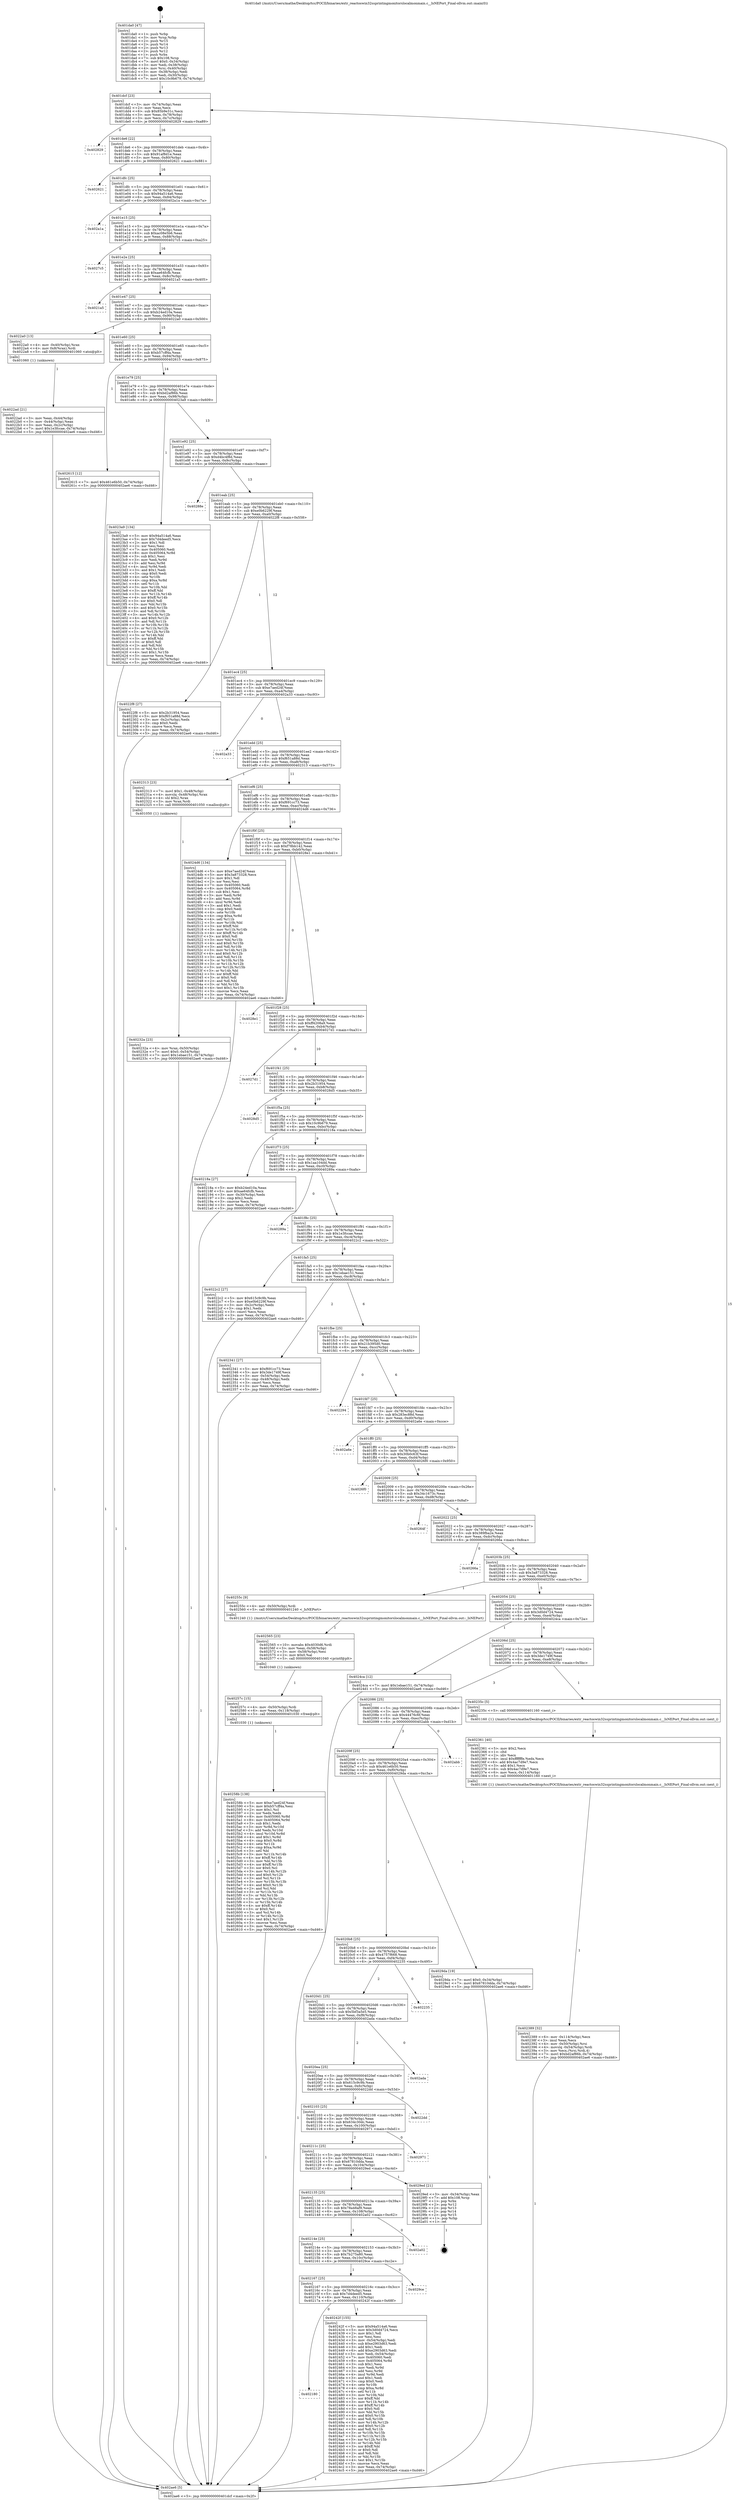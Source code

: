 digraph "0x401da0" {
  label = "0x401da0 (/mnt/c/Users/mathe/Desktop/tcc/POCII/binaries/extr_reactoswin32ssprintingmonitorslocalmonmain.c__IsNEPort_Final-ollvm.out::main(0))"
  labelloc = "t"
  node[shape=record]

  Entry [label="",width=0.3,height=0.3,shape=circle,fillcolor=black,style=filled]
  "0x401dcf" [label="{
     0x401dcf [23]\l
     | [instrs]\l
     &nbsp;&nbsp;0x401dcf \<+3\>: mov -0x74(%rbp),%eax\l
     &nbsp;&nbsp;0x401dd2 \<+2\>: mov %eax,%ecx\l
     &nbsp;&nbsp;0x401dd4 \<+6\>: sub $0x85b9e31c,%ecx\l
     &nbsp;&nbsp;0x401dda \<+3\>: mov %eax,-0x78(%rbp)\l
     &nbsp;&nbsp;0x401ddd \<+3\>: mov %ecx,-0x7c(%rbp)\l
     &nbsp;&nbsp;0x401de0 \<+6\>: je 0000000000402829 \<main+0xa89\>\l
  }"]
  "0x402829" [label="{
     0x402829\l
  }", style=dashed]
  "0x401de6" [label="{
     0x401de6 [22]\l
     | [instrs]\l
     &nbsp;&nbsp;0x401de6 \<+5\>: jmp 0000000000401deb \<main+0x4b\>\l
     &nbsp;&nbsp;0x401deb \<+3\>: mov -0x78(%rbp),%eax\l
     &nbsp;&nbsp;0x401dee \<+5\>: sub $0x91af8d1e,%eax\l
     &nbsp;&nbsp;0x401df3 \<+3\>: mov %eax,-0x80(%rbp)\l
     &nbsp;&nbsp;0x401df6 \<+6\>: je 0000000000402621 \<main+0x881\>\l
  }"]
  Exit [label="",width=0.3,height=0.3,shape=circle,fillcolor=black,style=filled,peripheries=2]
  "0x402621" [label="{
     0x402621\l
  }", style=dashed]
  "0x401dfc" [label="{
     0x401dfc [25]\l
     | [instrs]\l
     &nbsp;&nbsp;0x401dfc \<+5\>: jmp 0000000000401e01 \<main+0x61\>\l
     &nbsp;&nbsp;0x401e01 \<+3\>: mov -0x78(%rbp),%eax\l
     &nbsp;&nbsp;0x401e04 \<+5\>: sub $0x94a514a6,%eax\l
     &nbsp;&nbsp;0x401e09 \<+6\>: mov %eax,-0x84(%rbp)\l
     &nbsp;&nbsp;0x401e0f \<+6\>: je 0000000000402a1a \<main+0xc7a\>\l
  }"]
  "0x40258b" [label="{
     0x40258b [138]\l
     | [instrs]\l
     &nbsp;&nbsp;0x40258b \<+5\>: mov $0xe7aed24f,%eax\l
     &nbsp;&nbsp;0x402590 \<+5\>: mov $0xb57cff4a,%esi\l
     &nbsp;&nbsp;0x402595 \<+2\>: mov $0x1,%cl\l
     &nbsp;&nbsp;0x402597 \<+2\>: xor %edx,%edx\l
     &nbsp;&nbsp;0x402599 \<+8\>: mov 0x405060,%r8d\l
     &nbsp;&nbsp;0x4025a1 \<+8\>: mov 0x405064,%r9d\l
     &nbsp;&nbsp;0x4025a9 \<+3\>: sub $0x1,%edx\l
     &nbsp;&nbsp;0x4025ac \<+3\>: mov %r8d,%r10d\l
     &nbsp;&nbsp;0x4025af \<+3\>: add %edx,%r10d\l
     &nbsp;&nbsp;0x4025b2 \<+4\>: imul %r10d,%r8d\l
     &nbsp;&nbsp;0x4025b6 \<+4\>: and $0x1,%r8d\l
     &nbsp;&nbsp;0x4025ba \<+4\>: cmp $0x0,%r8d\l
     &nbsp;&nbsp;0x4025be \<+4\>: sete %r11b\l
     &nbsp;&nbsp;0x4025c2 \<+4\>: cmp $0xa,%r9d\l
     &nbsp;&nbsp;0x4025c6 \<+3\>: setl %bl\l
     &nbsp;&nbsp;0x4025c9 \<+3\>: mov %r11b,%r14b\l
     &nbsp;&nbsp;0x4025cc \<+4\>: xor $0xff,%r14b\l
     &nbsp;&nbsp;0x4025d0 \<+3\>: mov %bl,%r15b\l
     &nbsp;&nbsp;0x4025d3 \<+4\>: xor $0xff,%r15b\l
     &nbsp;&nbsp;0x4025d7 \<+3\>: xor $0x0,%cl\l
     &nbsp;&nbsp;0x4025da \<+3\>: mov %r14b,%r12b\l
     &nbsp;&nbsp;0x4025dd \<+4\>: and $0x0,%r12b\l
     &nbsp;&nbsp;0x4025e1 \<+3\>: and %cl,%r11b\l
     &nbsp;&nbsp;0x4025e4 \<+3\>: mov %r15b,%r13b\l
     &nbsp;&nbsp;0x4025e7 \<+4\>: and $0x0,%r13b\l
     &nbsp;&nbsp;0x4025eb \<+2\>: and %cl,%bl\l
     &nbsp;&nbsp;0x4025ed \<+3\>: or %r11b,%r12b\l
     &nbsp;&nbsp;0x4025f0 \<+3\>: or %bl,%r13b\l
     &nbsp;&nbsp;0x4025f3 \<+3\>: xor %r13b,%r12b\l
     &nbsp;&nbsp;0x4025f6 \<+3\>: or %r15b,%r14b\l
     &nbsp;&nbsp;0x4025f9 \<+4\>: xor $0xff,%r14b\l
     &nbsp;&nbsp;0x4025fd \<+3\>: or $0x0,%cl\l
     &nbsp;&nbsp;0x402600 \<+3\>: and %cl,%r14b\l
     &nbsp;&nbsp;0x402603 \<+3\>: or %r14b,%r12b\l
     &nbsp;&nbsp;0x402606 \<+4\>: test $0x1,%r12b\l
     &nbsp;&nbsp;0x40260a \<+3\>: cmovne %esi,%eax\l
     &nbsp;&nbsp;0x40260d \<+3\>: mov %eax,-0x74(%rbp)\l
     &nbsp;&nbsp;0x402610 \<+5\>: jmp 0000000000402ae6 \<main+0xd46\>\l
  }"]
  "0x402a1a" [label="{
     0x402a1a\l
  }", style=dashed]
  "0x401e15" [label="{
     0x401e15 [25]\l
     | [instrs]\l
     &nbsp;&nbsp;0x401e15 \<+5\>: jmp 0000000000401e1a \<main+0x7a\>\l
     &nbsp;&nbsp;0x401e1a \<+3\>: mov -0x78(%rbp),%eax\l
     &nbsp;&nbsp;0x401e1d \<+5\>: sub $0xac08e5b6,%eax\l
     &nbsp;&nbsp;0x401e22 \<+6\>: mov %eax,-0x88(%rbp)\l
     &nbsp;&nbsp;0x401e28 \<+6\>: je 00000000004027c5 \<main+0xa25\>\l
  }"]
  "0x40257c" [label="{
     0x40257c [15]\l
     | [instrs]\l
     &nbsp;&nbsp;0x40257c \<+4\>: mov -0x50(%rbp),%rdi\l
     &nbsp;&nbsp;0x402580 \<+6\>: mov %eax,-0x118(%rbp)\l
     &nbsp;&nbsp;0x402586 \<+5\>: call 0000000000401030 \<free@plt\>\l
     | [calls]\l
     &nbsp;&nbsp;0x401030 \{1\} (unknown)\l
  }"]
  "0x4027c5" [label="{
     0x4027c5\l
  }", style=dashed]
  "0x401e2e" [label="{
     0x401e2e [25]\l
     | [instrs]\l
     &nbsp;&nbsp;0x401e2e \<+5\>: jmp 0000000000401e33 \<main+0x93\>\l
     &nbsp;&nbsp;0x401e33 \<+3\>: mov -0x78(%rbp),%eax\l
     &nbsp;&nbsp;0x401e36 \<+5\>: sub $0xae64fcfb,%eax\l
     &nbsp;&nbsp;0x401e3b \<+6\>: mov %eax,-0x8c(%rbp)\l
     &nbsp;&nbsp;0x401e41 \<+6\>: je 00000000004021a5 \<main+0x405\>\l
  }"]
  "0x402565" [label="{
     0x402565 [23]\l
     | [instrs]\l
     &nbsp;&nbsp;0x402565 \<+10\>: movabs $0x4030d6,%rdi\l
     &nbsp;&nbsp;0x40256f \<+3\>: mov %eax,-0x58(%rbp)\l
     &nbsp;&nbsp;0x402572 \<+3\>: mov -0x58(%rbp),%esi\l
     &nbsp;&nbsp;0x402575 \<+2\>: mov $0x0,%al\l
     &nbsp;&nbsp;0x402577 \<+5\>: call 0000000000401040 \<printf@plt\>\l
     | [calls]\l
     &nbsp;&nbsp;0x401040 \{1\} (unknown)\l
  }"]
  "0x4021a5" [label="{
     0x4021a5\l
  }", style=dashed]
  "0x401e47" [label="{
     0x401e47 [25]\l
     | [instrs]\l
     &nbsp;&nbsp;0x401e47 \<+5\>: jmp 0000000000401e4c \<main+0xac\>\l
     &nbsp;&nbsp;0x401e4c \<+3\>: mov -0x78(%rbp),%eax\l
     &nbsp;&nbsp;0x401e4f \<+5\>: sub $0xb24ed10a,%eax\l
     &nbsp;&nbsp;0x401e54 \<+6\>: mov %eax,-0x90(%rbp)\l
     &nbsp;&nbsp;0x401e5a \<+6\>: je 00000000004022a0 \<main+0x500\>\l
  }"]
  "0x402180" [label="{
     0x402180\l
  }", style=dashed]
  "0x4022a0" [label="{
     0x4022a0 [13]\l
     | [instrs]\l
     &nbsp;&nbsp;0x4022a0 \<+4\>: mov -0x40(%rbp),%rax\l
     &nbsp;&nbsp;0x4022a4 \<+4\>: mov 0x8(%rax),%rdi\l
     &nbsp;&nbsp;0x4022a8 \<+5\>: call 0000000000401060 \<atoi@plt\>\l
     | [calls]\l
     &nbsp;&nbsp;0x401060 \{1\} (unknown)\l
  }"]
  "0x401e60" [label="{
     0x401e60 [25]\l
     | [instrs]\l
     &nbsp;&nbsp;0x401e60 \<+5\>: jmp 0000000000401e65 \<main+0xc5\>\l
     &nbsp;&nbsp;0x401e65 \<+3\>: mov -0x78(%rbp),%eax\l
     &nbsp;&nbsp;0x401e68 \<+5\>: sub $0xb57cff4a,%eax\l
     &nbsp;&nbsp;0x401e6d \<+6\>: mov %eax,-0x94(%rbp)\l
     &nbsp;&nbsp;0x401e73 \<+6\>: je 0000000000402615 \<main+0x875\>\l
  }"]
  "0x40242f" [label="{
     0x40242f [155]\l
     | [instrs]\l
     &nbsp;&nbsp;0x40242f \<+5\>: mov $0x94a514a6,%eax\l
     &nbsp;&nbsp;0x402434 \<+5\>: mov $0x3d0d4724,%ecx\l
     &nbsp;&nbsp;0x402439 \<+2\>: mov $0x1,%dl\l
     &nbsp;&nbsp;0x40243b \<+2\>: xor %esi,%esi\l
     &nbsp;&nbsp;0x40243d \<+3\>: mov -0x54(%rbp),%edi\l
     &nbsp;&nbsp;0x402440 \<+6\>: sub $0xe2903d63,%edi\l
     &nbsp;&nbsp;0x402446 \<+3\>: add $0x1,%edi\l
     &nbsp;&nbsp;0x402449 \<+6\>: add $0xe2903d63,%edi\l
     &nbsp;&nbsp;0x40244f \<+3\>: mov %edi,-0x54(%rbp)\l
     &nbsp;&nbsp;0x402452 \<+7\>: mov 0x405060,%edi\l
     &nbsp;&nbsp;0x402459 \<+8\>: mov 0x405064,%r8d\l
     &nbsp;&nbsp;0x402461 \<+3\>: sub $0x1,%esi\l
     &nbsp;&nbsp;0x402464 \<+3\>: mov %edi,%r9d\l
     &nbsp;&nbsp;0x402467 \<+3\>: add %esi,%r9d\l
     &nbsp;&nbsp;0x40246a \<+4\>: imul %r9d,%edi\l
     &nbsp;&nbsp;0x40246e \<+3\>: and $0x1,%edi\l
     &nbsp;&nbsp;0x402471 \<+3\>: cmp $0x0,%edi\l
     &nbsp;&nbsp;0x402474 \<+4\>: sete %r10b\l
     &nbsp;&nbsp;0x402478 \<+4\>: cmp $0xa,%r8d\l
     &nbsp;&nbsp;0x40247c \<+4\>: setl %r11b\l
     &nbsp;&nbsp;0x402480 \<+3\>: mov %r10b,%bl\l
     &nbsp;&nbsp;0x402483 \<+3\>: xor $0xff,%bl\l
     &nbsp;&nbsp;0x402486 \<+3\>: mov %r11b,%r14b\l
     &nbsp;&nbsp;0x402489 \<+4\>: xor $0xff,%r14b\l
     &nbsp;&nbsp;0x40248d \<+3\>: xor $0x0,%dl\l
     &nbsp;&nbsp;0x402490 \<+3\>: mov %bl,%r15b\l
     &nbsp;&nbsp;0x402493 \<+4\>: and $0x0,%r15b\l
     &nbsp;&nbsp;0x402497 \<+3\>: and %dl,%r10b\l
     &nbsp;&nbsp;0x40249a \<+3\>: mov %r14b,%r12b\l
     &nbsp;&nbsp;0x40249d \<+4\>: and $0x0,%r12b\l
     &nbsp;&nbsp;0x4024a1 \<+3\>: and %dl,%r11b\l
     &nbsp;&nbsp;0x4024a4 \<+3\>: or %r10b,%r15b\l
     &nbsp;&nbsp;0x4024a7 \<+3\>: or %r11b,%r12b\l
     &nbsp;&nbsp;0x4024aa \<+3\>: xor %r12b,%r15b\l
     &nbsp;&nbsp;0x4024ad \<+3\>: or %r14b,%bl\l
     &nbsp;&nbsp;0x4024b0 \<+3\>: xor $0xff,%bl\l
     &nbsp;&nbsp;0x4024b3 \<+3\>: or $0x0,%dl\l
     &nbsp;&nbsp;0x4024b6 \<+2\>: and %dl,%bl\l
     &nbsp;&nbsp;0x4024b8 \<+3\>: or %bl,%r15b\l
     &nbsp;&nbsp;0x4024bb \<+4\>: test $0x1,%r15b\l
     &nbsp;&nbsp;0x4024bf \<+3\>: cmovne %ecx,%eax\l
     &nbsp;&nbsp;0x4024c2 \<+3\>: mov %eax,-0x74(%rbp)\l
     &nbsp;&nbsp;0x4024c5 \<+5\>: jmp 0000000000402ae6 \<main+0xd46\>\l
  }"]
  "0x402615" [label="{
     0x402615 [12]\l
     | [instrs]\l
     &nbsp;&nbsp;0x402615 \<+7\>: movl $0x461e6b50,-0x74(%rbp)\l
     &nbsp;&nbsp;0x40261c \<+5\>: jmp 0000000000402ae6 \<main+0xd46\>\l
  }"]
  "0x401e79" [label="{
     0x401e79 [25]\l
     | [instrs]\l
     &nbsp;&nbsp;0x401e79 \<+5\>: jmp 0000000000401e7e \<main+0xde\>\l
     &nbsp;&nbsp;0x401e7e \<+3\>: mov -0x78(%rbp),%eax\l
     &nbsp;&nbsp;0x401e81 \<+5\>: sub $0xbd2af86b,%eax\l
     &nbsp;&nbsp;0x401e86 \<+6\>: mov %eax,-0x98(%rbp)\l
     &nbsp;&nbsp;0x401e8c \<+6\>: je 00000000004023a9 \<main+0x609\>\l
  }"]
  "0x402167" [label="{
     0x402167 [25]\l
     | [instrs]\l
     &nbsp;&nbsp;0x402167 \<+5\>: jmp 000000000040216c \<main+0x3cc\>\l
     &nbsp;&nbsp;0x40216c \<+3\>: mov -0x78(%rbp),%eax\l
     &nbsp;&nbsp;0x40216f \<+5\>: sub $0x7d4deed5,%eax\l
     &nbsp;&nbsp;0x402174 \<+6\>: mov %eax,-0x110(%rbp)\l
     &nbsp;&nbsp;0x40217a \<+6\>: je 000000000040242f \<main+0x68f\>\l
  }"]
  "0x4023a9" [label="{
     0x4023a9 [134]\l
     | [instrs]\l
     &nbsp;&nbsp;0x4023a9 \<+5\>: mov $0x94a514a6,%eax\l
     &nbsp;&nbsp;0x4023ae \<+5\>: mov $0x7d4deed5,%ecx\l
     &nbsp;&nbsp;0x4023b3 \<+2\>: mov $0x1,%dl\l
     &nbsp;&nbsp;0x4023b5 \<+2\>: xor %esi,%esi\l
     &nbsp;&nbsp;0x4023b7 \<+7\>: mov 0x405060,%edi\l
     &nbsp;&nbsp;0x4023be \<+8\>: mov 0x405064,%r8d\l
     &nbsp;&nbsp;0x4023c6 \<+3\>: sub $0x1,%esi\l
     &nbsp;&nbsp;0x4023c9 \<+3\>: mov %edi,%r9d\l
     &nbsp;&nbsp;0x4023cc \<+3\>: add %esi,%r9d\l
     &nbsp;&nbsp;0x4023cf \<+4\>: imul %r9d,%edi\l
     &nbsp;&nbsp;0x4023d3 \<+3\>: and $0x1,%edi\l
     &nbsp;&nbsp;0x4023d6 \<+3\>: cmp $0x0,%edi\l
     &nbsp;&nbsp;0x4023d9 \<+4\>: sete %r10b\l
     &nbsp;&nbsp;0x4023dd \<+4\>: cmp $0xa,%r8d\l
     &nbsp;&nbsp;0x4023e1 \<+4\>: setl %r11b\l
     &nbsp;&nbsp;0x4023e5 \<+3\>: mov %r10b,%bl\l
     &nbsp;&nbsp;0x4023e8 \<+3\>: xor $0xff,%bl\l
     &nbsp;&nbsp;0x4023eb \<+3\>: mov %r11b,%r14b\l
     &nbsp;&nbsp;0x4023ee \<+4\>: xor $0xff,%r14b\l
     &nbsp;&nbsp;0x4023f2 \<+3\>: xor $0x0,%dl\l
     &nbsp;&nbsp;0x4023f5 \<+3\>: mov %bl,%r15b\l
     &nbsp;&nbsp;0x4023f8 \<+4\>: and $0x0,%r15b\l
     &nbsp;&nbsp;0x4023fc \<+3\>: and %dl,%r10b\l
     &nbsp;&nbsp;0x4023ff \<+3\>: mov %r14b,%r12b\l
     &nbsp;&nbsp;0x402402 \<+4\>: and $0x0,%r12b\l
     &nbsp;&nbsp;0x402406 \<+3\>: and %dl,%r11b\l
     &nbsp;&nbsp;0x402409 \<+3\>: or %r10b,%r15b\l
     &nbsp;&nbsp;0x40240c \<+3\>: or %r11b,%r12b\l
     &nbsp;&nbsp;0x40240f \<+3\>: xor %r12b,%r15b\l
     &nbsp;&nbsp;0x402412 \<+3\>: or %r14b,%bl\l
     &nbsp;&nbsp;0x402415 \<+3\>: xor $0xff,%bl\l
     &nbsp;&nbsp;0x402418 \<+3\>: or $0x0,%dl\l
     &nbsp;&nbsp;0x40241b \<+2\>: and %dl,%bl\l
     &nbsp;&nbsp;0x40241d \<+3\>: or %bl,%r15b\l
     &nbsp;&nbsp;0x402420 \<+4\>: test $0x1,%r15b\l
     &nbsp;&nbsp;0x402424 \<+3\>: cmovne %ecx,%eax\l
     &nbsp;&nbsp;0x402427 \<+3\>: mov %eax,-0x74(%rbp)\l
     &nbsp;&nbsp;0x40242a \<+5\>: jmp 0000000000402ae6 \<main+0xd46\>\l
  }"]
  "0x401e92" [label="{
     0x401e92 [25]\l
     | [instrs]\l
     &nbsp;&nbsp;0x401e92 \<+5\>: jmp 0000000000401e97 \<main+0xf7\>\l
     &nbsp;&nbsp;0x401e97 \<+3\>: mov -0x78(%rbp),%eax\l
     &nbsp;&nbsp;0x401e9a \<+5\>: sub $0xd4bc4f8d,%eax\l
     &nbsp;&nbsp;0x401e9f \<+6\>: mov %eax,-0x9c(%rbp)\l
     &nbsp;&nbsp;0x401ea5 \<+6\>: je 000000000040288e \<main+0xaee\>\l
  }"]
  "0x4029ce" [label="{
     0x4029ce\l
  }", style=dashed]
  "0x40288e" [label="{
     0x40288e\l
  }", style=dashed]
  "0x401eab" [label="{
     0x401eab [25]\l
     | [instrs]\l
     &nbsp;&nbsp;0x401eab \<+5\>: jmp 0000000000401eb0 \<main+0x110\>\l
     &nbsp;&nbsp;0x401eb0 \<+3\>: mov -0x78(%rbp),%eax\l
     &nbsp;&nbsp;0x401eb3 \<+5\>: sub $0xe0b6229f,%eax\l
     &nbsp;&nbsp;0x401eb8 \<+6\>: mov %eax,-0xa0(%rbp)\l
     &nbsp;&nbsp;0x401ebe \<+6\>: je 00000000004022f8 \<main+0x558\>\l
  }"]
  "0x40214e" [label="{
     0x40214e [25]\l
     | [instrs]\l
     &nbsp;&nbsp;0x40214e \<+5\>: jmp 0000000000402153 \<main+0x3b3\>\l
     &nbsp;&nbsp;0x402153 \<+3\>: mov -0x78(%rbp),%eax\l
     &nbsp;&nbsp;0x402156 \<+5\>: sub $0x7b275a80,%eax\l
     &nbsp;&nbsp;0x40215b \<+6\>: mov %eax,-0x10c(%rbp)\l
     &nbsp;&nbsp;0x402161 \<+6\>: je 00000000004029ce \<main+0xc2e\>\l
  }"]
  "0x4022f8" [label="{
     0x4022f8 [27]\l
     | [instrs]\l
     &nbsp;&nbsp;0x4022f8 \<+5\>: mov $0x2b31954,%eax\l
     &nbsp;&nbsp;0x4022fd \<+5\>: mov $0xf651a88d,%ecx\l
     &nbsp;&nbsp;0x402302 \<+3\>: mov -0x2c(%rbp),%edx\l
     &nbsp;&nbsp;0x402305 \<+3\>: cmp $0x0,%edx\l
     &nbsp;&nbsp;0x402308 \<+3\>: cmove %ecx,%eax\l
     &nbsp;&nbsp;0x40230b \<+3\>: mov %eax,-0x74(%rbp)\l
     &nbsp;&nbsp;0x40230e \<+5\>: jmp 0000000000402ae6 \<main+0xd46\>\l
  }"]
  "0x401ec4" [label="{
     0x401ec4 [25]\l
     | [instrs]\l
     &nbsp;&nbsp;0x401ec4 \<+5\>: jmp 0000000000401ec9 \<main+0x129\>\l
     &nbsp;&nbsp;0x401ec9 \<+3\>: mov -0x78(%rbp),%eax\l
     &nbsp;&nbsp;0x401ecc \<+5\>: sub $0xe7aed24f,%eax\l
     &nbsp;&nbsp;0x401ed1 \<+6\>: mov %eax,-0xa4(%rbp)\l
     &nbsp;&nbsp;0x401ed7 \<+6\>: je 0000000000402a33 \<main+0xc93\>\l
  }"]
  "0x402a02" [label="{
     0x402a02\l
  }", style=dashed]
  "0x402a33" [label="{
     0x402a33\l
  }", style=dashed]
  "0x401edd" [label="{
     0x401edd [25]\l
     | [instrs]\l
     &nbsp;&nbsp;0x401edd \<+5\>: jmp 0000000000401ee2 \<main+0x142\>\l
     &nbsp;&nbsp;0x401ee2 \<+3\>: mov -0x78(%rbp),%eax\l
     &nbsp;&nbsp;0x401ee5 \<+5\>: sub $0xf651a88d,%eax\l
     &nbsp;&nbsp;0x401eea \<+6\>: mov %eax,-0xa8(%rbp)\l
     &nbsp;&nbsp;0x401ef0 \<+6\>: je 0000000000402313 \<main+0x573\>\l
  }"]
  "0x402135" [label="{
     0x402135 [25]\l
     | [instrs]\l
     &nbsp;&nbsp;0x402135 \<+5\>: jmp 000000000040213a \<main+0x39a\>\l
     &nbsp;&nbsp;0x40213a \<+3\>: mov -0x78(%rbp),%eax\l
     &nbsp;&nbsp;0x40213d \<+5\>: sub $0x78a48af9,%eax\l
     &nbsp;&nbsp;0x402142 \<+6\>: mov %eax,-0x108(%rbp)\l
     &nbsp;&nbsp;0x402148 \<+6\>: je 0000000000402a02 \<main+0xc62\>\l
  }"]
  "0x402313" [label="{
     0x402313 [23]\l
     | [instrs]\l
     &nbsp;&nbsp;0x402313 \<+7\>: movl $0x1,-0x48(%rbp)\l
     &nbsp;&nbsp;0x40231a \<+4\>: movslq -0x48(%rbp),%rax\l
     &nbsp;&nbsp;0x40231e \<+4\>: shl $0x2,%rax\l
     &nbsp;&nbsp;0x402322 \<+3\>: mov %rax,%rdi\l
     &nbsp;&nbsp;0x402325 \<+5\>: call 0000000000401050 \<malloc@plt\>\l
     | [calls]\l
     &nbsp;&nbsp;0x401050 \{1\} (unknown)\l
  }"]
  "0x401ef6" [label="{
     0x401ef6 [25]\l
     | [instrs]\l
     &nbsp;&nbsp;0x401ef6 \<+5\>: jmp 0000000000401efb \<main+0x15b\>\l
     &nbsp;&nbsp;0x401efb \<+3\>: mov -0x78(%rbp),%eax\l
     &nbsp;&nbsp;0x401efe \<+5\>: sub $0xf691cc73,%eax\l
     &nbsp;&nbsp;0x401f03 \<+6\>: mov %eax,-0xac(%rbp)\l
     &nbsp;&nbsp;0x401f09 \<+6\>: je 00000000004024d6 \<main+0x736\>\l
  }"]
  "0x4029ed" [label="{
     0x4029ed [21]\l
     | [instrs]\l
     &nbsp;&nbsp;0x4029ed \<+3\>: mov -0x34(%rbp),%eax\l
     &nbsp;&nbsp;0x4029f0 \<+7\>: add $0x108,%rsp\l
     &nbsp;&nbsp;0x4029f7 \<+1\>: pop %rbx\l
     &nbsp;&nbsp;0x4029f8 \<+2\>: pop %r12\l
     &nbsp;&nbsp;0x4029fa \<+2\>: pop %r13\l
     &nbsp;&nbsp;0x4029fc \<+2\>: pop %r14\l
     &nbsp;&nbsp;0x4029fe \<+2\>: pop %r15\l
     &nbsp;&nbsp;0x402a00 \<+1\>: pop %rbp\l
     &nbsp;&nbsp;0x402a01 \<+1\>: ret\l
  }"]
  "0x4024d6" [label="{
     0x4024d6 [134]\l
     | [instrs]\l
     &nbsp;&nbsp;0x4024d6 \<+5\>: mov $0xe7aed24f,%eax\l
     &nbsp;&nbsp;0x4024db \<+5\>: mov $0x3a873328,%ecx\l
     &nbsp;&nbsp;0x4024e0 \<+2\>: mov $0x1,%dl\l
     &nbsp;&nbsp;0x4024e2 \<+2\>: xor %esi,%esi\l
     &nbsp;&nbsp;0x4024e4 \<+7\>: mov 0x405060,%edi\l
     &nbsp;&nbsp;0x4024eb \<+8\>: mov 0x405064,%r8d\l
     &nbsp;&nbsp;0x4024f3 \<+3\>: sub $0x1,%esi\l
     &nbsp;&nbsp;0x4024f6 \<+3\>: mov %edi,%r9d\l
     &nbsp;&nbsp;0x4024f9 \<+3\>: add %esi,%r9d\l
     &nbsp;&nbsp;0x4024fc \<+4\>: imul %r9d,%edi\l
     &nbsp;&nbsp;0x402500 \<+3\>: and $0x1,%edi\l
     &nbsp;&nbsp;0x402503 \<+3\>: cmp $0x0,%edi\l
     &nbsp;&nbsp;0x402506 \<+4\>: sete %r10b\l
     &nbsp;&nbsp;0x40250a \<+4\>: cmp $0xa,%r8d\l
     &nbsp;&nbsp;0x40250e \<+4\>: setl %r11b\l
     &nbsp;&nbsp;0x402512 \<+3\>: mov %r10b,%bl\l
     &nbsp;&nbsp;0x402515 \<+3\>: xor $0xff,%bl\l
     &nbsp;&nbsp;0x402518 \<+3\>: mov %r11b,%r14b\l
     &nbsp;&nbsp;0x40251b \<+4\>: xor $0xff,%r14b\l
     &nbsp;&nbsp;0x40251f \<+3\>: xor $0x0,%dl\l
     &nbsp;&nbsp;0x402522 \<+3\>: mov %bl,%r15b\l
     &nbsp;&nbsp;0x402525 \<+4\>: and $0x0,%r15b\l
     &nbsp;&nbsp;0x402529 \<+3\>: and %dl,%r10b\l
     &nbsp;&nbsp;0x40252c \<+3\>: mov %r14b,%r12b\l
     &nbsp;&nbsp;0x40252f \<+4\>: and $0x0,%r12b\l
     &nbsp;&nbsp;0x402533 \<+3\>: and %dl,%r11b\l
     &nbsp;&nbsp;0x402536 \<+3\>: or %r10b,%r15b\l
     &nbsp;&nbsp;0x402539 \<+3\>: or %r11b,%r12b\l
     &nbsp;&nbsp;0x40253c \<+3\>: xor %r12b,%r15b\l
     &nbsp;&nbsp;0x40253f \<+3\>: or %r14b,%bl\l
     &nbsp;&nbsp;0x402542 \<+3\>: xor $0xff,%bl\l
     &nbsp;&nbsp;0x402545 \<+3\>: or $0x0,%dl\l
     &nbsp;&nbsp;0x402548 \<+2\>: and %dl,%bl\l
     &nbsp;&nbsp;0x40254a \<+3\>: or %bl,%r15b\l
     &nbsp;&nbsp;0x40254d \<+4\>: test $0x1,%r15b\l
     &nbsp;&nbsp;0x402551 \<+3\>: cmovne %ecx,%eax\l
     &nbsp;&nbsp;0x402554 \<+3\>: mov %eax,-0x74(%rbp)\l
     &nbsp;&nbsp;0x402557 \<+5\>: jmp 0000000000402ae6 \<main+0xd46\>\l
  }"]
  "0x401f0f" [label="{
     0x401f0f [25]\l
     | [instrs]\l
     &nbsp;&nbsp;0x401f0f \<+5\>: jmp 0000000000401f14 \<main+0x174\>\l
     &nbsp;&nbsp;0x401f14 \<+3\>: mov -0x78(%rbp),%eax\l
     &nbsp;&nbsp;0x401f17 \<+5\>: sub $0xf78bb142,%eax\l
     &nbsp;&nbsp;0x401f1c \<+6\>: mov %eax,-0xb0(%rbp)\l
     &nbsp;&nbsp;0x401f22 \<+6\>: je 00000000004028e1 \<main+0xb41\>\l
  }"]
  "0x40211c" [label="{
     0x40211c [25]\l
     | [instrs]\l
     &nbsp;&nbsp;0x40211c \<+5\>: jmp 0000000000402121 \<main+0x381\>\l
     &nbsp;&nbsp;0x402121 \<+3\>: mov -0x78(%rbp),%eax\l
     &nbsp;&nbsp;0x402124 \<+5\>: sub $0x67810dda,%eax\l
     &nbsp;&nbsp;0x402129 \<+6\>: mov %eax,-0x104(%rbp)\l
     &nbsp;&nbsp;0x40212f \<+6\>: je 00000000004029ed \<main+0xc4d\>\l
  }"]
  "0x4028e1" [label="{
     0x4028e1\l
  }", style=dashed]
  "0x401f28" [label="{
     0x401f28 [25]\l
     | [instrs]\l
     &nbsp;&nbsp;0x401f28 \<+5\>: jmp 0000000000401f2d \<main+0x18d\>\l
     &nbsp;&nbsp;0x401f2d \<+3\>: mov -0x78(%rbp),%eax\l
     &nbsp;&nbsp;0x401f30 \<+5\>: sub $0xff4208a9,%eax\l
     &nbsp;&nbsp;0x401f35 \<+6\>: mov %eax,-0xb4(%rbp)\l
     &nbsp;&nbsp;0x401f3b \<+6\>: je 00000000004027d1 \<main+0xa31\>\l
  }"]
  "0x402971" [label="{
     0x402971\l
  }", style=dashed]
  "0x4027d1" [label="{
     0x4027d1\l
  }", style=dashed]
  "0x401f41" [label="{
     0x401f41 [25]\l
     | [instrs]\l
     &nbsp;&nbsp;0x401f41 \<+5\>: jmp 0000000000401f46 \<main+0x1a6\>\l
     &nbsp;&nbsp;0x401f46 \<+3\>: mov -0x78(%rbp),%eax\l
     &nbsp;&nbsp;0x401f49 \<+5\>: sub $0x2b31954,%eax\l
     &nbsp;&nbsp;0x401f4e \<+6\>: mov %eax,-0xb8(%rbp)\l
     &nbsp;&nbsp;0x401f54 \<+6\>: je 00000000004028d5 \<main+0xb35\>\l
  }"]
  "0x402103" [label="{
     0x402103 [25]\l
     | [instrs]\l
     &nbsp;&nbsp;0x402103 \<+5\>: jmp 0000000000402108 \<main+0x368\>\l
     &nbsp;&nbsp;0x402108 \<+3\>: mov -0x78(%rbp),%eax\l
     &nbsp;&nbsp;0x40210b \<+5\>: sub $0x634c30dc,%eax\l
     &nbsp;&nbsp;0x402110 \<+6\>: mov %eax,-0x100(%rbp)\l
     &nbsp;&nbsp;0x402116 \<+6\>: je 0000000000402971 \<main+0xbd1\>\l
  }"]
  "0x4028d5" [label="{
     0x4028d5\l
  }", style=dashed]
  "0x401f5a" [label="{
     0x401f5a [25]\l
     | [instrs]\l
     &nbsp;&nbsp;0x401f5a \<+5\>: jmp 0000000000401f5f \<main+0x1bf\>\l
     &nbsp;&nbsp;0x401f5f \<+3\>: mov -0x78(%rbp),%eax\l
     &nbsp;&nbsp;0x401f62 \<+5\>: sub $0x10c9b679,%eax\l
     &nbsp;&nbsp;0x401f67 \<+6\>: mov %eax,-0xbc(%rbp)\l
     &nbsp;&nbsp;0x401f6d \<+6\>: je 000000000040218a \<main+0x3ea\>\l
  }"]
  "0x4022dd" [label="{
     0x4022dd\l
  }", style=dashed]
  "0x40218a" [label="{
     0x40218a [27]\l
     | [instrs]\l
     &nbsp;&nbsp;0x40218a \<+5\>: mov $0xb24ed10a,%eax\l
     &nbsp;&nbsp;0x40218f \<+5\>: mov $0xae64fcfb,%ecx\l
     &nbsp;&nbsp;0x402194 \<+3\>: mov -0x30(%rbp),%edx\l
     &nbsp;&nbsp;0x402197 \<+3\>: cmp $0x2,%edx\l
     &nbsp;&nbsp;0x40219a \<+3\>: cmovne %ecx,%eax\l
     &nbsp;&nbsp;0x40219d \<+3\>: mov %eax,-0x74(%rbp)\l
     &nbsp;&nbsp;0x4021a0 \<+5\>: jmp 0000000000402ae6 \<main+0xd46\>\l
  }"]
  "0x401f73" [label="{
     0x401f73 [25]\l
     | [instrs]\l
     &nbsp;&nbsp;0x401f73 \<+5\>: jmp 0000000000401f78 \<main+0x1d8\>\l
     &nbsp;&nbsp;0x401f78 \<+3\>: mov -0x78(%rbp),%eax\l
     &nbsp;&nbsp;0x401f7b \<+5\>: sub $0x1aa104dd,%eax\l
     &nbsp;&nbsp;0x401f80 \<+6\>: mov %eax,-0xc0(%rbp)\l
     &nbsp;&nbsp;0x401f86 \<+6\>: je 000000000040289a \<main+0xafa\>\l
  }"]
  "0x402ae6" [label="{
     0x402ae6 [5]\l
     | [instrs]\l
     &nbsp;&nbsp;0x402ae6 \<+5\>: jmp 0000000000401dcf \<main+0x2f\>\l
  }"]
  "0x401da0" [label="{
     0x401da0 [47]\l
     | [instrs]\l
     &nbsp;&nbsp;0x401da0 \<+1\>: push %rbp\l
     &nbsp;&nbsp;0x401da1 \<+3\>: mov %rsp,%rbp\l
     &nbsp;&nbsp;0x401da4 \<+2\>: push %r15\l
     &nbsp;&nbsp;0x401da6 \<+2\>: push %r14\l
     &nbsp;&nbsp;0x401da8 \<+2\>: push %r13\l
     &nbsp;&nbsp;0x401daa \<+2\>: push %r12\l
     &nbsp;&nbsp;0x401dac \<+1\>: push %rbx\l
     &nbsp;&nbsp;0x401dad \<+7\>: sub $0x108,%rsp\l
     &nbsp;&nbsp;0x401db4 \<+7\>: movl $0x0,-0x34(%rbp)\l
     &nbsp;&nbsp;0x401dbb \<+3\>: mov %edi,-0x38(%rbp)\l
     &nbsp;&nbsp;0x401dbe \<+4\>: mov %rsi,-0x40(%rbp)\l
     &nbsp;&nbsp;0x401dc2 \<+3\>: mov -0x38(%rbp),%edi\l
     &nbsp;&nbsp;0x401dc5 \<+3\>: mov %edi,-0x30(%rbp)\l
     &nbsp;&nbsp;0x401dc8 \<+7\>: movl $0x10c9b679,-0x74(%rbp)\l
  }"]
  "0x4022ad" [label="{
     0x4022ad [21]\l
     | [instrs]\l
     &nbsp;&nbsp;0x4022ad \<+3\>: mov %eax,-0x44(%rbp)\l
     &nbsp;&nbsp;0x4022b0 \<+3\>: mov -0x44(%rbp),%eax\l
     &nbsp;&nbsp;0x4022b3 \<+3\>: mov %eax,-0x2c(%rbp)\l
     &nbsp;&nbsp;0x4022b6 \<+7\>: movl $0x1e3fccae,-0x74(%rbp)\l
     &nbsp;&nbsp;0x4022bd \<+5\>: jmp 0000000000402ae6 \<main+0xd46\>\l
  }"]
  "0x4020ea" [label="{
     0x4020ea [25]\l
     | [instrs]\l
     &nbsp;&nbsp;0x4020ea \<+5\>: jmp 00000000004020ef \<main+0x34f\>\l
     &nbsp;&nbsp;0x4020ef \<+3\>: mov -0x78(%rbp),%eax\l
     &nbsp;&nbsp;0x4020f2 \<+5\>: sub $0x615c9c9b,%eax\l
     &nbsp;&nbsp;0x4020f7 \<+6\>: mov %eax,-0xfc(%rbp)\l
     &nbsp;&nbsp;0x4020fd \<+6\>: je 00000000004022dd \<main+0x53d\>\l
  }"]
  "0x40289a" [label="{
     0x40289a\l
  }", style=dashed]
  "0x401f8c" [label="{
     0x401f8c [25]\l
     | [instrs]\l
     &nbsp;&nbsp;0x401f8c \<+5\>: jmp 0000000000401f91 \<main+0x1f1\>\l
     &nbsp;&nbsp;0x401f91 \<+3\>: mov -0x78(%rbp),%eax\l
     &nbsp;&nbsp;0x401f94 \<+5\>: sub $0x1e3fccae,%eax\l
     &nbsp;&nbsp;0x401f99 \<+6\>: mov %eax,-0xc4(%rbp)\l
     &nbsp;&nbsp;0x401f9f \<+6\>: je 00000000004022c2 \<main+0x522\>\l
  }"]
  "0x402ada" [label="{
     0x402ada\l
  }", style=dashed]
  "0x4022c2" [label="{
     0x4022c2 [27]\l
     | [instrs]\l
     &nbsp;&nbsp;0x4022c2 \<+5\>: mov $0x615c9c9b,%eax\l
     &nbsp;&nbsp;0x4022c7 \<+5\>: mov $0xe0b6229f,%ecx\l
     &nbsp;&nbsp;0x4022cc \<+3\>: mov -0x2c(%rbp),%edx\l
     &nbsp;&nbsp;0x4022cf \<+3\>: cmp $0x1,%edx\l
     &nbsp;&nbsp;0x4022d2 \<+3\>: cmovl %ecx,%eax\l
     &nbsp;&nbsp;0x4022d5 \<+3\>: mov %eax,-0x74(%rbp)\l
     &nbsp;&nbsp;0x4022d8 \<+5\>: jmp 0000000000402ae6 \<main+0xd46\>\l
  }"]
  "0x401fa5" [label="{
     0x401fa5 [25]\l
     | [instrs]\l
     &nbsp;&nbsp;0x401fa5 \<+5\>: jmp 0000000000401faa \<main+0x20a\>\l
     &nbsp;&nbsp;0x401faa \<+3\>: mov -0x78(%rbp),%eax\l
     &nbsp;&nbsp;0x401fad \<+5\>: sub $0x1ebae151,%eax\l
     &nbsp;&nbsp;0x401fb2 \<+6\>: mov %eax,-0xc8(%rbp)\l
     &nbsp;&nbsp;0x401fb8 \<+6\>: je 0000000000402341 \<main+0x5a1\>\l
  }"]
  "0x40232a" [label="{
     0x40232a [23]\l
     | [instrs]\l
     &nbsp;&nbsp;0x40232a \<+4\>: mov %rax,-0x50(%rbp)\l
     &nbsp;&nbsp;0x40232e \<+7\>: movl $0x0,-0x54(%rbp)\l
     &nbsp;&nbsp;0x402335 \<+7\>: movl $0x1ebae151,-0x74(%rbp)\l
     &nbsp;&nbsp;0x40233c \<+5\>: jmp 0000000000402ae6 \<main+0xd46\>\l
  }"]
  "0x4020d1" [label="{
     0x4020d1 [25]\l
     | [instrs]\l
     &nbsp;&nbsp;0x4020d1 \<+5\>: jmp 00000000004020d6 \<main+0x336\>\l
     &nbsp;&nbsp;0x4020d6 \<+3\>: mov -0x78(%rbp),%eax\l
     &nbsp;&nbsp;0x4020d9 \<+5\>: sub $0x5bf3a5e5,%eax\l
     &nbsp;&nbsp;0x4020de \<+6\>: mov %eax,-0xf8(%rbp)\l
     &nbsp;&nbsp;0x4020e4 \<+6\>: je 0000000000402ada \<main+0xd3a\>\l
  }"]
  "0x402341" [label="{
     0x402341 [27]\l
     | [instrs]\l
     &nbsp;&nbsp;0x402341 \<+5\>: mov $0xf691cc73,%eax\l
     &nbsp;&nbsp;0x402346 \<+5\>: mov $0x3de1749f,%ecx\l
     &nbsp;&nbsp;0x40234b \<+3\>: mov -0x54(%rbp),%edx\l
     &nbsp;&nbsp;0x40234e \<+3\>: cmp -0x48(%rbp),%edx\l
     &nbsp;&nbsp;0x402351 \<+3\>: cmovl %ecx,%eax\l
     &nbsp;&nbsp;0x402354 \<+3\>: mov %eax,-0x74(%rbp)\l
     &nbsp;&nbsp;0x402357 \<+5\>: jmp 0000000000402ae6 \<main+0xd46\>\l
  }"]
  "0x401fbe" [label="{
     0x401fbe [25]\l
     | [instrs]\l
     &nbsp;&nbsp;0x401fbe \<+5\>: jmp 0000000000401fc3 \<main+0x223\>\l
     &nbsp;&nbsp;0x401fc3 \<+3\>: mov -0x78(%rbp),%eax\l
     &nbsp;&nbsp;0x401fc6 \<+5\>: sub $0x21b395d0,%eax\l
     &nbsp;&nbsp;0x401fcb \<+6\>: mov %eax,-0xcc(%rbp)\l
     &nbsp;&nbsp;0x401fd1 \<+6\>: je 0000000000402294 \<main+0x4f4\>\l
  }"]
  "0x402235" [label="{
     0x402235\l
  }", style=dashed]
  "0x402294" [label="{
     0x402294\l
  }", style=dashed]
  "0x401fd7" [label="{
     0x401fd7 [25]\l
     | [instrs]\l
     &nbsp;&nbsp;0x401fd7 \<+5\>: jmp 0000000000401fdc \<main+0x23c\>\l
     &nbsp;&nbsp;0x401fdc \<+3\>: mov -0x78(%rbp),%eax\l
     &nbsp;&nbsp;0x401fdf \<+5\>: sub $0x283ec88d,%eax\l
     &nbsp;&nbsp;0x401fe4 \<+6\>: mov %eax,-0xd0(%rbp)\l
     &nbsp;&nbsp;0x401fea \<+6\>: je 0000000000402a6e \<main+0xcce\>\l
  }"]
  "0x4020b8" [label="{
     0x4020b8 [25]\l
     | [instrs]\l
     &nbsp;&nbsp;0x4020b8 \<+5\>: jmp 00000000004020bd \<main+0x31d\>\l
     &nbsp;&nbsp;0x4020bd \<+3\>: mov -0x78(%rbp),%eax\l
     &nbsp;&nbsp;0x4020c0 \<+5\>: sub $0x4757f668,%eax\l
     &nbsp;&nbsp;0x4020c5 \<+6\>: mov %eax,-0xf4(%rbp)\l
     &nbsp;&nbsp;0x4020cb \<+6\>: je 0000000000402235 \<main+0x495\>\l
  }"]
  "0x402a6e" [label="{
     0x402a6e\l
  }", style=dashed]
  "0x401ff0" [label="{
     0x401ff0 [25]\l
     | [instrs]\l
     &nbsp;&nbsp;0x401ff0 \<+5\>: jmp 0000000000401ff5 \<main+0x255\>\l
     &nbsp;&nbsp;0x401ff5 \<+3\>: mov -0x78(%rbp),%eax\l
     &nbsp;&nbsp;0x401ff8 \<+5\>: sub $0x30b0c63f,%eax\l
     &nbsp;&nbsp;0x401ffd \<+6\>: mov %eax,-0xd4(%rbp)\l
     &nbsp;&nbsp;0x402003 \<+6\>: je 00000000004026f0 \<main+0x950\>\l
  }"]
  "0x4029da" [label="{
     0x4029da [19]\l
     | [instrs]\l
     &nbsp;&nbsp;0x4029da \<+7\>: movl $0x0,-0x34(%rbp)\l
     &nbsp;&nbsp;0x4029e1 \<+7\>: movl $0x67810dda,-0x74(%rbp)\l
     &nbsp;&nbsp;0x4029e8 \<+5\>: jmp 0000000000402ae6 \<main+0xd46\>\l
  }"]
  "0x4026f0" [label="{
     0x4026f0\l
  }", style=dashed]
  "0x402009" [label="{
     0x402009 [25]\l
     | [instrs]\l
     &nbsp;&nbsp;0x402009 \<+5\>: jmp 000000000040200e \<main+0x26e\>\l
     &nbsp;&nbsp;0x40200e \<+3\>: mov -0x78(%rbp),%eax\l
     &nbsp;&nbsp;0x402011 \<+5\>: sub $0x34c1673c,%eax\l
     &nbsp;&nbsp;0x402016 \<+6\>: mov %eax,-0xd8(%rbp)\l
     &nbsp;&nbsp;0x40201c \<+6\>: je 000000000040264f \<main+0x8af\>\l
  }"]
  "0x40209f" [label="{
     0x40209f [25]\l
     | [instrs]\l
     &nbsp;&nbsp;0x40209f \<+5\>: jmp 00000000004020a4 \<main+0x304\>\l
     &nbsp;&nbsp;0x4020a4 \<+3\>: mov -0x78(%rbp),%eax\l
     &nbsp;&nbsp;0x4020a7 \<+5\>: sub $0x461e6b50,%eax\l
     &nbsp;&nbsp;0x4020ac \<+6\>: mov %eax,-0xf0(%rbp)\l
     &nbsp;&nbsp;0x4020b2 \<+6\>: je 00000000004029da \<main+0xc3a\>\l
  }"]
  "0x40264f" [label="{
     0x40264f\l
  }", style=dashed]
  "0x402022" [label="{
     0x402022 [25]\l
     | [instrs]\l
     &nbsp;&nbsp;0x402022 \<+5\>: jmp 0000000000402027 \<main+0x287\>\l
     &nbsp;&nbsp;0x402027 \<+3\>: mov -0x78(%rbp),%eax\l
     &nbsp;&nbsp;0x40202a \<+5\>: sub $0x389fba2e,%eax\l
     &nbsp;&nbsp;0x40202f \<+6\>: mov %eax,-0xdc(%rbp)\l
     &nbsp;&nbsp;0x402035 \<+6\>: je 000000000040266a \<main+0x8ca\>\l
  }"]
  "0x402abb" [label="{
     0x402abb\l
  }", style=dashed]
  "0x40266a" [label="{
     0x40266a\l
  }", style=dashed]
  "0x40203b" [label="{
     0x40203b [25]\l
     | [instrs]\l
     &nbsp;&nbsp;0x40203b \<+5\>: jmp 0000000000402040 \<main+0x2a0\>\l
     &nbsp;&nbsp;0x402040 \<+3\>: mov -0x78(%rbp),%eax\l
     &nbsp;&nbsp;0x402043 \<+5\>: sub $0x3a873328,%eax\l
     &nbsp;&nbsp;0x402048 \<+6\>: mov %eax,-0xe0(%rbp)\l
     &nbsp;&nbsp;0x40204e \<+6\>: je 000000000040255c \<main+0x7bc\>\l
  }"]
  "0x402389" [label="{
     0x402389 [32]\l
     | [instrs]\l
     &nbsp;&nbsp;0x402389 \<+6\>: mov -0x114(%rbp),%ecx\l
     &nbsp;&nbsp;0x40238f \<+3\>: imul %eax,%ecx\l
     &nbsp;&nbsp;0x402392 \<+4\>: mov -0x50(%rbp),%rsi\l
     &nbsp;&nbsp;0x402396 \<+4\>: movslq -0x54(%rbp),%rdi\l
     &nbsp;&nbsp;0x40239a \<+3\>: mov %ecx,(%rsi,%rdi,4)\l
     &nbsp;&nbsp;0x40239d \<+7\>: movl $0xbd2af86b,-0x74(%rbp)\l
     &nbsp;&nbsp;0x4023a4 \<+5\>: jmp 0000000000402ae6 \<main+0xd46\>\l
  }"]
  "0x40255c" [label="{
     0x40255c [9]\l
     | [instrs]\l
     &nbsp;&nbsp;0x40255c \<+4\>: mov -0x50(%rbp),%rdi\l
     &nbsp;&nbsp;0x402560 \<+5\>: call 0000000000401240 \<_IsNEPort\>\l
     | [calls]\l
     &nbsp;&nbsp;0x401240 \{1\} (/mnt/c/Users/mathe/Desktop/tcc/POCII/binaries/extr_reactoswin32ssprintingmonitorslocalmonmain.c__IsNEPort_Final-ollvm.out::_IsNEPort)\l
  }"]
  "0x402054" [label="{
     0x402054 [25]\l
     | [instrs]\l
     &nbsp;&nbsp;0x402054 \<+5\>: jmp 0000000000402059 \<main+0x2b9\>\l
     &nbsp;&nbsp;0x402059 \<+3\>: mov -0x78(%rbp),%eax\l
     &nbsp;&nbsp;0x40205c \<+5\>: sub $0x3d0d4724,%eax\l
     &nbsp;&nbsp;0x402061 \<+6\>: mov %eax,-0xe4(%rbp)\l
     &nbsp;&nbsp;0x402067 \<+6\>: je 00000000004024ca \<main+0x72a\>\l
  }"]
  "0x402361" [label="{
     0x402361 [40]\l
     | [instrs]\l
     &nbsp;&nbsp;0x402361 \<+5\>: mov $0x2,%ecx\l
     &nbsp;&nbsp;0x402366 \<+1\>: cltd\l
     &nbsp;&nbsp;0x402367 \<+2\>: idiv %ecx\l
     &nbsp;&nbsp;0x402369 \<+6\>: imul $0xfffffffe,%edx,%ecx\l
     &nbsp;&nbsp;0x40236f \<+6\>: add $0x4ac7d9e7,%ecx\l
     &nbsp;&nbsp;0x402375 \<+3\>: add $0x1,%ecx\l
     &nbsp;&nbsp;0x402378 \<+6\>: sub $0x4ac7d9e7,%ecx\l
     &nbsp;&nbsp;0x40237e \<+6\>: mov %ecx,-0x114(%rbp)\l
     &nbsp;&nbsp;0x402384 \<+5\>: call 0000000000401160 \<next_i\>\l
     | [calls]\l
     &nbsp;&nbsp;0x401160 \{1\} (/mnt/c/Users/mathe/Desktop/tcc/POCII/binaries/extr_reactoswin32ssprintingmonitorslocalmonmain.c__IsNEPort_Final-ollvm.out::next_i)\l
  }"]
  "0x4024ca" [label="{
     0x4024ca [12]\l
     | [instrs]\l
     &nbsp;&nbsp;0x4024ca \<+7\>: movl $0x1ebae151,-0x74(%rbp)\l
     &nbsp;&nbsp;0x4024d1 \<+5\>: jmp 0000000000402ae6 \<main+0xd46\>\l
  }"]
  "0x40206d" [label="{
     0x40206d [25]\l
     | [instrs]\l
     &nbsp;&nbsp;0x40206d \<+5\>: jmp 0000000000402072 \<main+0x2d2\>\l
     &nbsp;&nbsp;0x402072 \<+3\>: mov -0x78(%rbp),%eax\l
     &nbsp;&nbsp;0x402075 \<+5\>: sub $0x3de1749f,%eax\l
     &nbsp;&nbsp;0x40207a \<+6\>: mov %eax,-0xe8(%rbp)\l
     &nbsp;&nbsp;0x402080 \<+6\>: je 000000000040235c \<main+0x5bc\>\l
  }"]
  "0x402086" [label="{
     0x402086 [25]\l
     | [instrs]\l
     &nbsp;&nbsp;0x402086 \<+5\>: jmp 000000000040208b \<main+0x2eb\>\l
     &nbsp;&nbsp;0x40208b \<+3\>: mov -0x78(%rbp),%eax\l
     &nbsp;&nbsp;0x40208e \<+5\>: sub $0x44476c6f,%eax\l
     &nbsp;&nbsp;0x402093 \<+6\>: mov %eax,-0xec(%rbp)\l
     &nbsp;&nbsp;0x402099 \<+6\>: je 0000000000402abb \<main+0xd1b\>\l
  }"]
  "0x40235c" [label="{
     0x40235c [5]\l
     | [instrs]\l
     &nbsp;&nbsp;0x40235c \<+5\>: call 0000000000401160 \<next_i\>\l
     | [calls]\l
     &nbsp;&nbsp;0x401160 \{1\} (/mnt/c/Users/mathe/Desktop/tcc/POCII/binaries/extr_reactoswin32ssprintingmonitorslocalmonmain.c__IsNEPort_Final-ollvm.out::next_i)\l
  }"]
  Entry -> "0x401da0" [label=" 1"]
  "0x401dcf" -> "0x402829" [label=" 0"]
  "0x401dcf" -> "0x401de6" [label=" 16"]
  "0x4029ed" -> Exit [label=" 1"]
  "0x401de6" -> "0x402621" [label=" 0"]
  "0x401de6" -> "0x401dfc" [label=" 16"]
  "0x4029da" -> "0x402ae6" [label=" 1"]
  "0x401dfc" -> "0x402a1a" [label=" 0"]
  "0x401dfc" -> "0x401e15" [label=" 16"]
  "0x402615" -> "0x402ae6" [label=" 1"]
  "0x401e15" -> "0x4027c5" [label=" 0"]
  "0x401e15" -> "0x401e2e" [label=" 16"]
  "0x40258b" -> "0x402ae6" [label=" 1"]
  "0x401e2e" -> "0x4021a5" [label=" 0"]
  "0x401e2e" -> "0x401e47" [label=" 16"]
  "0x40257c" -> "0x40258b" [label=" 1"]
  "0x401e47" -> "0x4022a0" [label=" 1"]
  "0x401e47" -> "0x401e60" [label=" 15"]
  "0x402565" -> "0x40257c" [label=" 1"]
  "0x401e60" -> "0x402615" [label=" 1"]
  "0x401e60" -> "0x401e79" [label=" 14"]
  "0x40255c" -> "0x402565" [label=" 1"]
  "0x401e79" -> "0x4023a9" [label=" 1"]
  "0x401e79" -> "0x401e92" [label=" 13"]
  "0x4024ca" -> "0x402ae6" [label=" 1"]
  "0x401e92" -> "0x40288e" [label=" 0"]
  "0x401e92" -> "0x401eab" [label=" 13"]
  "0x40242f" -> "0x402ae6" [label=" 1"]
  "0x401eab" -> "0x4022f8" [label=" 1"]
  "0x401eab" -> "0x401ec4" [label=" 12"]
  "0x402167" -> "0x40242f" [label=" 1"]
  "0x401ec4" -> "0x402a33" [label=" 0"]
  "0x401ec4" -> "0x401edd" [label=" 12"]
  "0x4024d6" -> "0x402ae6" [label=" 1"]
  "0x401edd" -> "0x402313" [label=" 1"]
  "0x401edd" -> "0x401ef6" [label=" 11"]
  "0x40214e" -> "0x4029ce" [label=" 0"]
  "0x401ef6" -> "0x4024d6" [label=" 1"]
  "0x401ef6" -> "0x401f0f" [label=" 10"]
  "0x402167" -> "0x402180" [label=" 0"]
  "0x401f0f" -> "0x4028e1" [label=" 0"]
  "0x401f0f" -> "0x401f28" [label=" 10"]
  "0x402135" -> "0x402a02" [label=" 0"]
  "0x401f28" -> "0x4027d1" [label=" 0"]
  "0x401f28" -> "0x401f41" [label=" 10"]
  "0x40214e" -> "0x402167" [label=" 1"]
  "0x401f41" -> "0x4028d5" [label=" 0"]
  "0x401f41" -> "0x401f5a" [label=" 10"]
  "0x40211c" -> "0x4029ed" [label=" 1"]
  "0x401f5a" -> "0x40218a" [label=" 1"]
  "0x401f5a" -> "0x401f73" [label=" 9"]
  "0x40218a" -> "0x402ae6" [label=" 1"]
  "0x401da0" -> "0x401dcf" [label=" 1"]
  "0x402ae6" -> "0x401dcf" [label=" 15"]
  "0x4022a0" -> "0x4022ad" [label=" 1"]
  "0x4022ad" -> "0x402ae6" [label=" 1"]
  "0x402135" -> "0x40214e" [label=" 1"]
  "0x401f73" -> "0x40289a" [label=" 0"]
  "0x401f73" -> "0x401f8c" [label=" 9"]
  "0x402103" -> "0x402971" [label=" 0"]
  "0x401f8c" -> "0x4022c2" [label=" 1"]
  "0x401f8c" -> "0x401fa5" [label=" 8"]
  "0x4022c2" -> "0x402ae6" [label=" 1"]
  "0x4022f8" -> "0x402ae6" [label=" 1"]
  "0x402313" -> "0x40232a" [label=" 1"]
  "0x40232a" -> "0x402ae6" [label=" 1"]
  "0x40211c" -> "0x402135" [label=" 1"]
  "0x401fa5" -> "0x402341" [label=" 2"]
  "0x401fa5" -> "0x401fbe" [label=" 6"]
  "0x402341" -> "0x402ae6" [label=" 2"]
  "0x4020ea" -> "0x4022dd" [label=" 0"]
  "0x401fbe" -> "0x402294" [label=" 0"]
  "0x401fbe" -> "0x401fd7" [label=" 6"]
  "0x402103" -> "0x40211c" [label=" 2"]
  "0x401fd7" -> "0x402a6e" [label=" 0"]
  "0x401fd7" -> "0x401ff0" [label=" 6"]
  "0x4020d1" -> "0x402ada" [label=" 0"]
  "0x401ff0" -> "0x4026f0" [label=" 0"]
  "0x401ff0" -> "0x402009" [label=" 6"]
  "0x4020ea" -> "0x402103" [label=" 2"]
  "0x402009" -> "0x40264f" [label=" 0"]
  "0x402009" -> "0x402022" [label=" 6"]
  "0x4020b8" -> "0x402235" [label=" 0"]
  "0x402022" -> "0x40266a" [label=" 0"]
  "0x402022" -> "0x40203b" [label=" 6"]
  "0x4020d1" -> "0x4020ea" [label=" 2"]
  "0x40203b" -> "0x40255c" [label=" 1"]
  "0x40203b" -> "0x402054" [label=" 5"]
  "0x40209f" -> "0x4029da" [label=" 1"]
  "0x402054" -> "0x4024ca" [label=" 1"]
  "0x402054" -> "0x40206d" [label=" 4"]
  "0x4020b8" -> "0x4020d1" [label=" 2"]
  "0x40206d" -> "0x40235c" [label=" 1"]
  "0x40206d" -> "0x402086" [label=" 3"]
  "0x40235c" -> "0x402361" [label=" 1"]
  "0x402361" -> "0x402389" [label=" 1"]
  "0x402389" -> "0x402ae6" [label=" 1"]
  "0x4023a9" -> "0x402ae6" [label=" 1"]
  "0x40209f" -> "0x4020b8" [label=" 2"]
  "0x402086" -> "0x402abb" [label=" 0"]
  "0x402086" -> "0x40209f" [label=" 3"]
}
